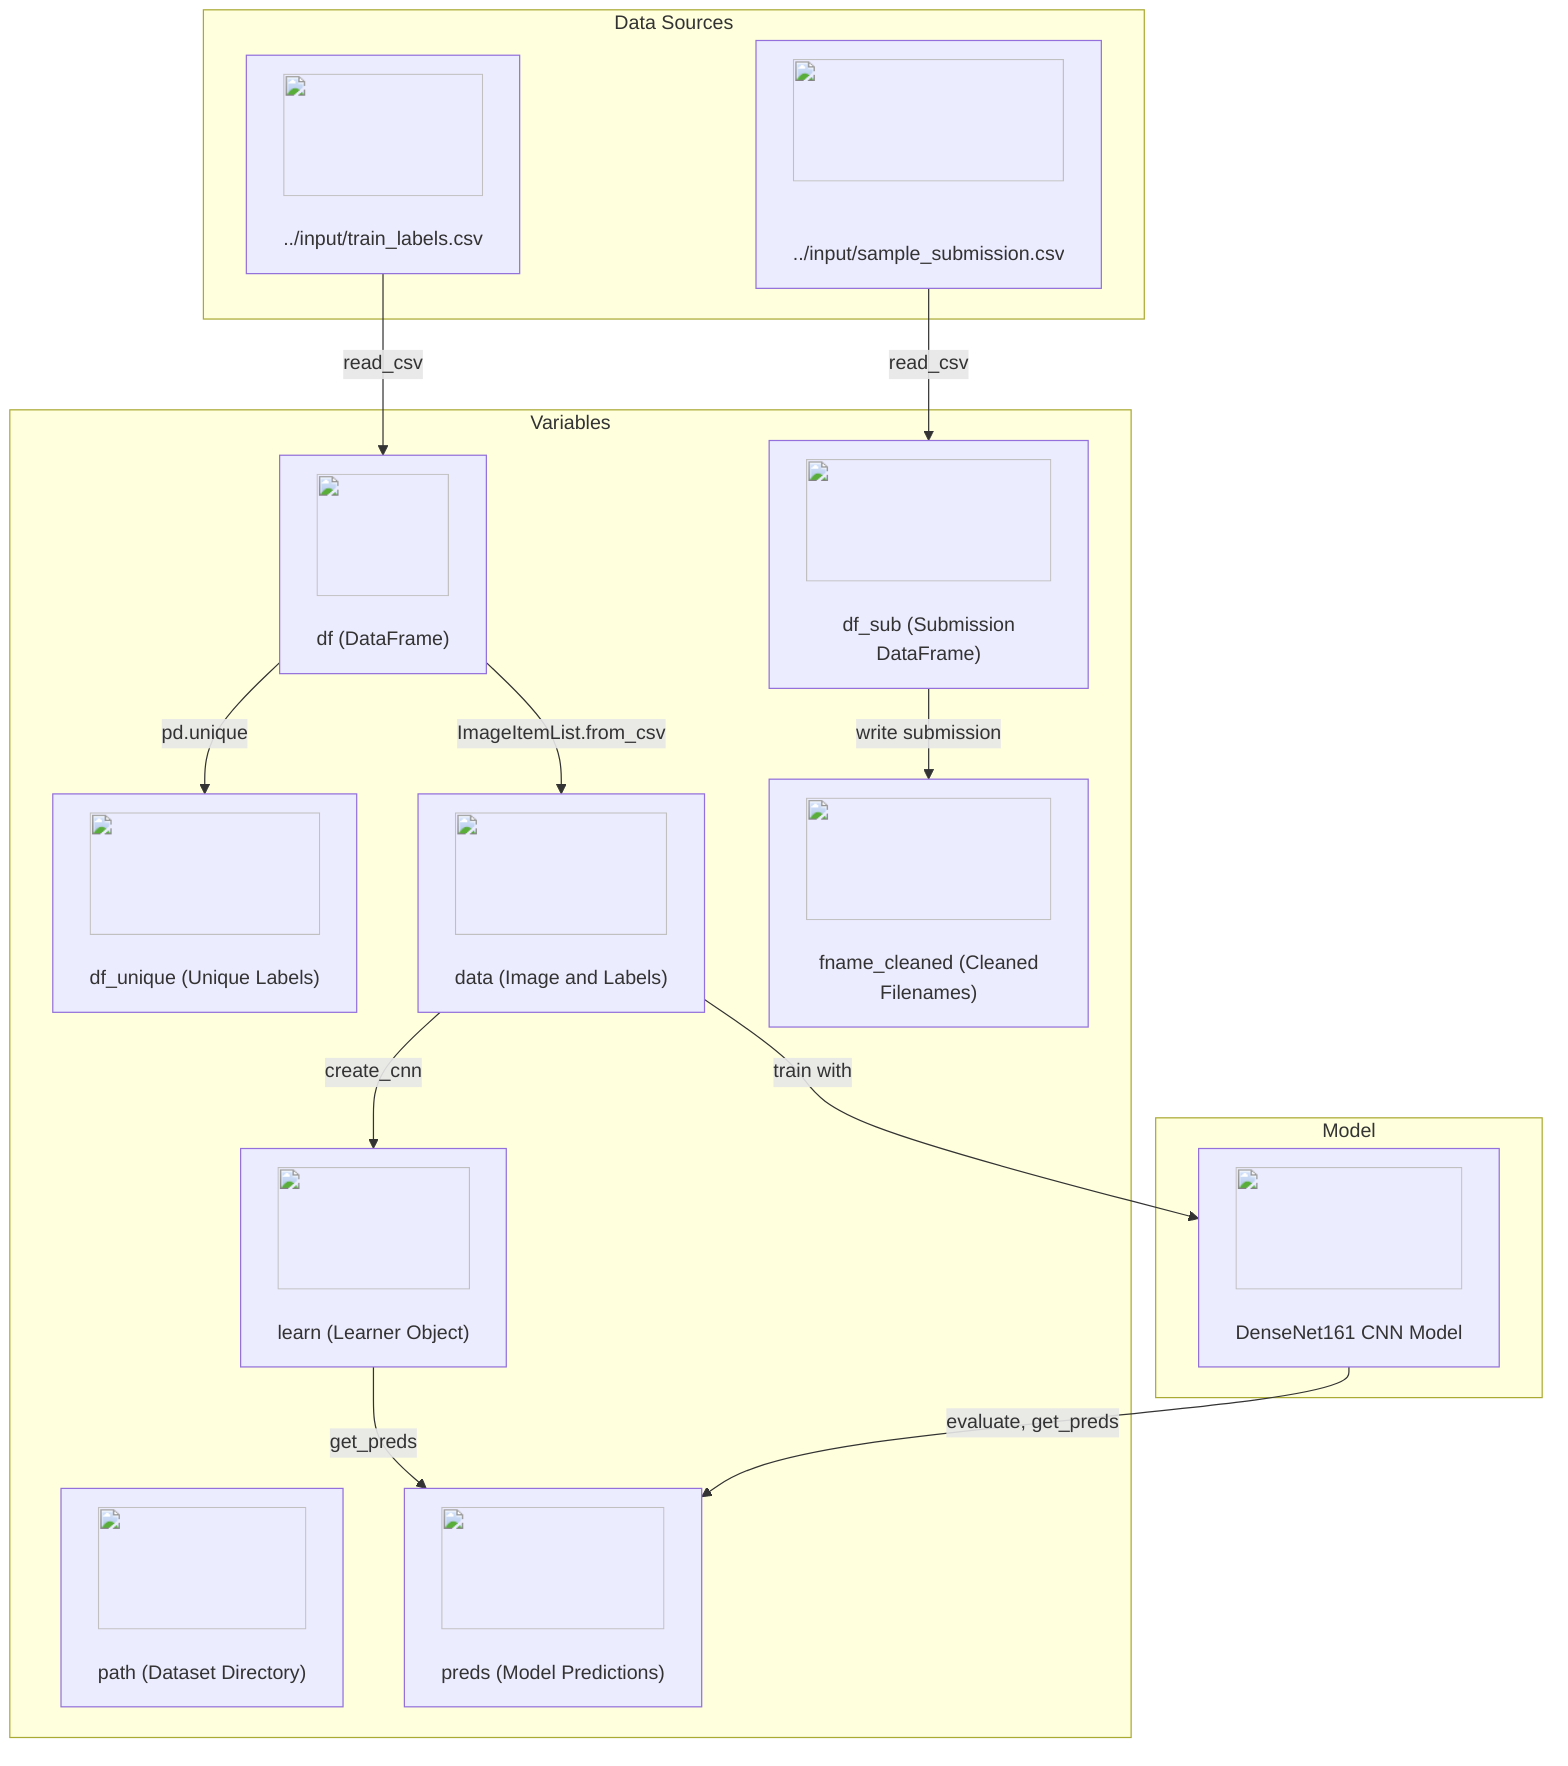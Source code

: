 flowchart TD
    subgraph "Data Sources"
        train_labels["<img src='icons/file.svg' width=100 height=100/> <br/> ../input/train_labels.csv"]
        sample_submission["<img src='icons/file.svg' width=100 height=100/> <br/> ../input/sample_submission.csv"]
    end
    subgraph "Variables"
        df["<img src='icons/table.svg' width=100 height=100/> <br/> df (DataFrame)"]
        df_unique["<img src='icons/table.svg' width=100 height=100/> <br/> df_unique (Unique Labels)"]
        path["<img src='icons/column_split.svg' width=100 height=100/> <br/> path (Dataset Directory)"]
        data["<img src='icons/image.svg' width=100 height=100/> <br/> data (Image and Labels)"]
        learn["<img src='icons/brain.svg' width=100 height=100/> <br/> learn (Learner Object)"]
        preds["<img src='icons/brain.svg' width=100 height=100/> <br/> preds (Model Predictions)"]
        df_sub["<img src='icons/table.svg' width=100 height=100/> <br/> df_sub (Submission DataFrame)"]
        fname_cleaned["<img src='icons/table.svg' width=100 height=100/> <br/> fname_cleaned (Cleaned Filenames)"]
    end
    train_labels --> |"read_csv"| df
    df --> |"pd.unique"| df_unique
    df --> |"ImageItemList.from_csv"| data
    data --> |"create_cnn"| learn
    learn --> |"get_preds"| preds
    sample_submission --> |"read_csv"| df_sub
    df_sub --> |"write submission"| fname_cleaned
    subgraph "Model"
        CNN["<img src='icons/brain.svg' width=100 height=100/> <br/> DenseNet161 CNN Model"]
    end
    data --> |"train with"| CNN
    CNN --> |"evaluate, get_preds"| preds